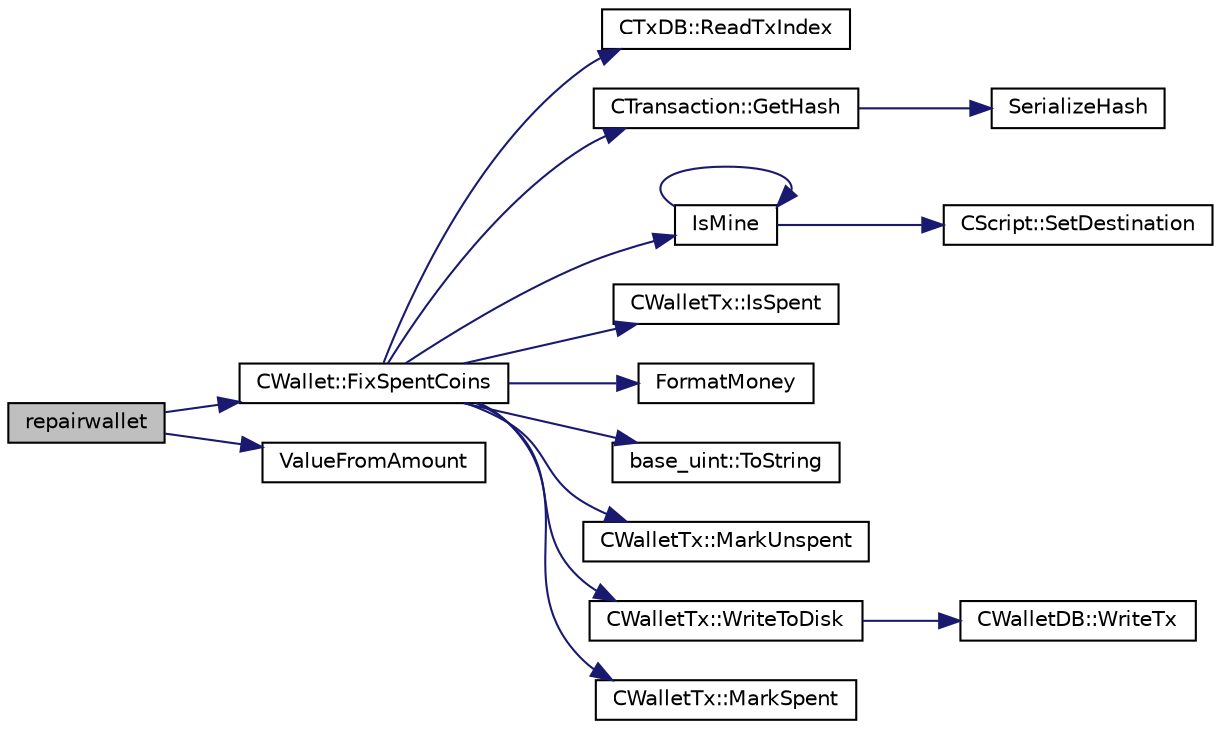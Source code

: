 digraph "repairwallet"
{
  edge [fontname="Helvetica",fontsize="10",labelfontname="Helvetica",labelfontsize="10"];
  node [fontname="Helvetica",fontsize="10",shape=record];
  rankdir="LR";
  Node743 [label="repairwallet",height=0.2,width=0.4,color="black", fillcolor="grey75", style="filled", fontcolor="black"];
  Node743 -> Node744 [color="midnightblue",fontsize="10",style="solid",fontname="Helvetica"];
  Node744 [label="CWallet::FixSpentCoins",height=0.2,width=0.4,color="black", fillcolor="white", style="filled",URL="$class_c_wallet.html#a241637cb0e658b5980037e1490d31b11"];
  Node744 -> Node745 [color="midnightblue",fontsize="10",style="solid",fontname="Helvetica"];
  Node745 [label="CTxDB::ReadTxIndex",height=0.2,width=0.4,color="black", fillcolor="white", style="filled",URL="$class_c_tx_d_b.html#a8a138e5dcc3ef98991abaa16eaa8ddeb"];
  Node744 -> Node746 [color="midnightblue",fontsize="10",style="solid",fontname="Helvetica"];
  Node746 [label="CTransaction::GetHash",height=0.2,width=0.4,color="black", fillcolor="white", style="filled",URL="$class_c_transaction.html#a0b46d80e82ca324e82c2ce3fc1492bfa"];
  Node746 -> Node747 [color="midnightblue",fontsize="10",style="solid",fontname="Helvetica"];
  Node747 [label="SerializeHash",height=0.2,width=0.4,color="black", fillcolor="white", style="filled",URL="$hash_8h.html#a6de694e43f17c62025c6883965b65e63"];
  Node744 -> Node748 [color="midnightblue",fontsize="10",style="solid",fontname="Helvetica"];
  Node748 [label="IsMine",height=0.2,width=0.4,color="black", fillcolor="white", style="filled",URL="$script_8cpp.html#adc59cf67d903c1ba1ef225561b85bfce"];
  Node748 -> Node749 [color="midnightblue",fontsize="10",style="solid",fontname="Helvetica"];
  Node749 [label="CScript::SetDestination",height=0.2,width=0.4,color="black", fillcolor="white", style="filled",URL="$class_c_script.html#ad1b5a9077241aa06116040c4f1b7c31e"];
  Node748 -> Node748 [color="midnightblue",fontsize="10",style="solid",fontname="Helvetica"];
  Node744 -> Node750 [color="midnightblue",fontsize="10",style="solid",fontname="Helvetica"];
  Node750 [label="CWalletTx::IsSpent",height=0.2,width=0.4,color="black", fillcolor="white", style="filled",URL="$class_c_wallet_tx.html#a6b01c779a9ddc9d3554b7ec1b770f512"];
  Node744 -> Node751 [color="midnightblue",fontsize="10",style="solid",fontname="Helvetica"];
  Node751 [label="FormatMoney",height=0.2,width=0.4,color="black", fillcolor="white", style="filled",URL="$util_8cpp.html#a3293aaba439017a99a494cbf39fb5681"];
  Node744 -> Node752 [color="midnightblue",fontsize="10",style="solid",fontname="Helvetica"];
  Node752 [label="base_uint::ToString",height=0.2,width=0.4,color="black", fillcolor="white", style="filled",URL="$classbase__uint.html#acccba4d9d51a0c36261718ca0cbb293b"];
  Node744 -> Node753 [color="midnightblue",fontsize="10",style="solid",fontname="Helvetica"];
  Node753 [label="CWalletTx::MarkUnspent",height=0.2,width=0.4,color="black", fillcolor="white", style="filled",URL="$class_c_wallet_tx.html#a15588d9e12497ec4c10a53ab629fa244"];
  Node744 -> Node754 [color="midnightblue",fontsize="10",style="solid",fontname="Helvetica"];
  Node754 [label="CWalletTx::WriteToDisk",height=0.2,width=0.4,color="black", fillcolor="white", style="filled",URL="$class_c_wallet_tx.html#ada0e71d717dd360faf047de54eef4942"];
  Node754 -> Node755 [color="midnightblue",fontsize="10",style="solid",fontname="Helvetica"];
  Node755 [label="CWalletDB::WriteTx",height=0.2,width=0.4,color="black", fillcolor="white", style="filled",URL="$class_c_wallet_d_b.html#a76d2ca02898221ab66df5d5f7491164e"];
  Node744 -> Node756 [color="midnightblue",fontsize="10",style="solid",fontname="Helvetica"];
  Node756 [label="CWalletTx::MarkSpent",height=0.2,width=0.4,color="black", fillcolor="white", style="filled",URL="$class_c_wallet_tx.html#af2fc13459e324ad2b3f7c9914d86e7c8"];
  Node743 -> Node757 [color="midnightblue",fontsize="10",style="solid",fontname="Helvetica"];
  Node757 [label="ValueFromAmount",height=0.2,width=0.4,color="black", fillcolor="white", style="filled",URL="$rpcserver_8cpp.html#a577ce17add6d7e837a6e0653f8c048a1"];
}
